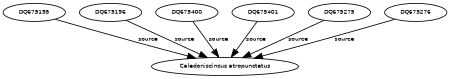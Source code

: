 digraph G {
size="3,3";
node [fontsize=7, fontname="Helvetica"];
edge [fontsize=7, fontname="Helvetica"];
node0 [label="Caledoniscincus atropunctatus", width=0.27433100247,height=0.27433100247];
node1 [label="DQ675195", width=0.27433100247,height=0.27433100247];
node2 [label="DQ675196", width=0.27433100247,height=0.27433100247];
node3 [label="DQ675400", width=0.27433100247,height=0.27433100247];
node4 [label="DQ675401", width=0.27433100247,height=0.27433100247];
node5 [label="DQ675275", width=0.27433100247,height=0.27433100247];
node6 [label="DQ675276", width=0.27433100247,height=0.27433100247];
node1 -> node0 [label="source"];
node2 -> node0 [label="source"];
node3 -> node0 [label="source"];
node4 -> node0 [label="source"];
node5 -> node0 [label="source"];
node6 -> node0 [label="source"];
}

